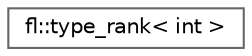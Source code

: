 digraph "Graphical Class Hierarchy"
{
 // INTERACTIVE_SVG=YES
 // LATEX_PDF_SIZE
  bgcolor="transparent";
  edge [fontname=Helvetica,fontsize=10,labelfontname=Helvetica,labelfontsize=10];
  node [fontname=Helvetica,fontsize=10,shape=box,height=0.2,width=0.4];
  rankdir="LR";
  Node0 [id="Node000000",label="fl::type_rank\< int \>",height=0.2,width=0.4,color="grey40", fillcolor="white", style="filled",URL="$d9/d85/structfl_1_1type__rank_3_01int_01_4.html",tooltip=" "];
}
